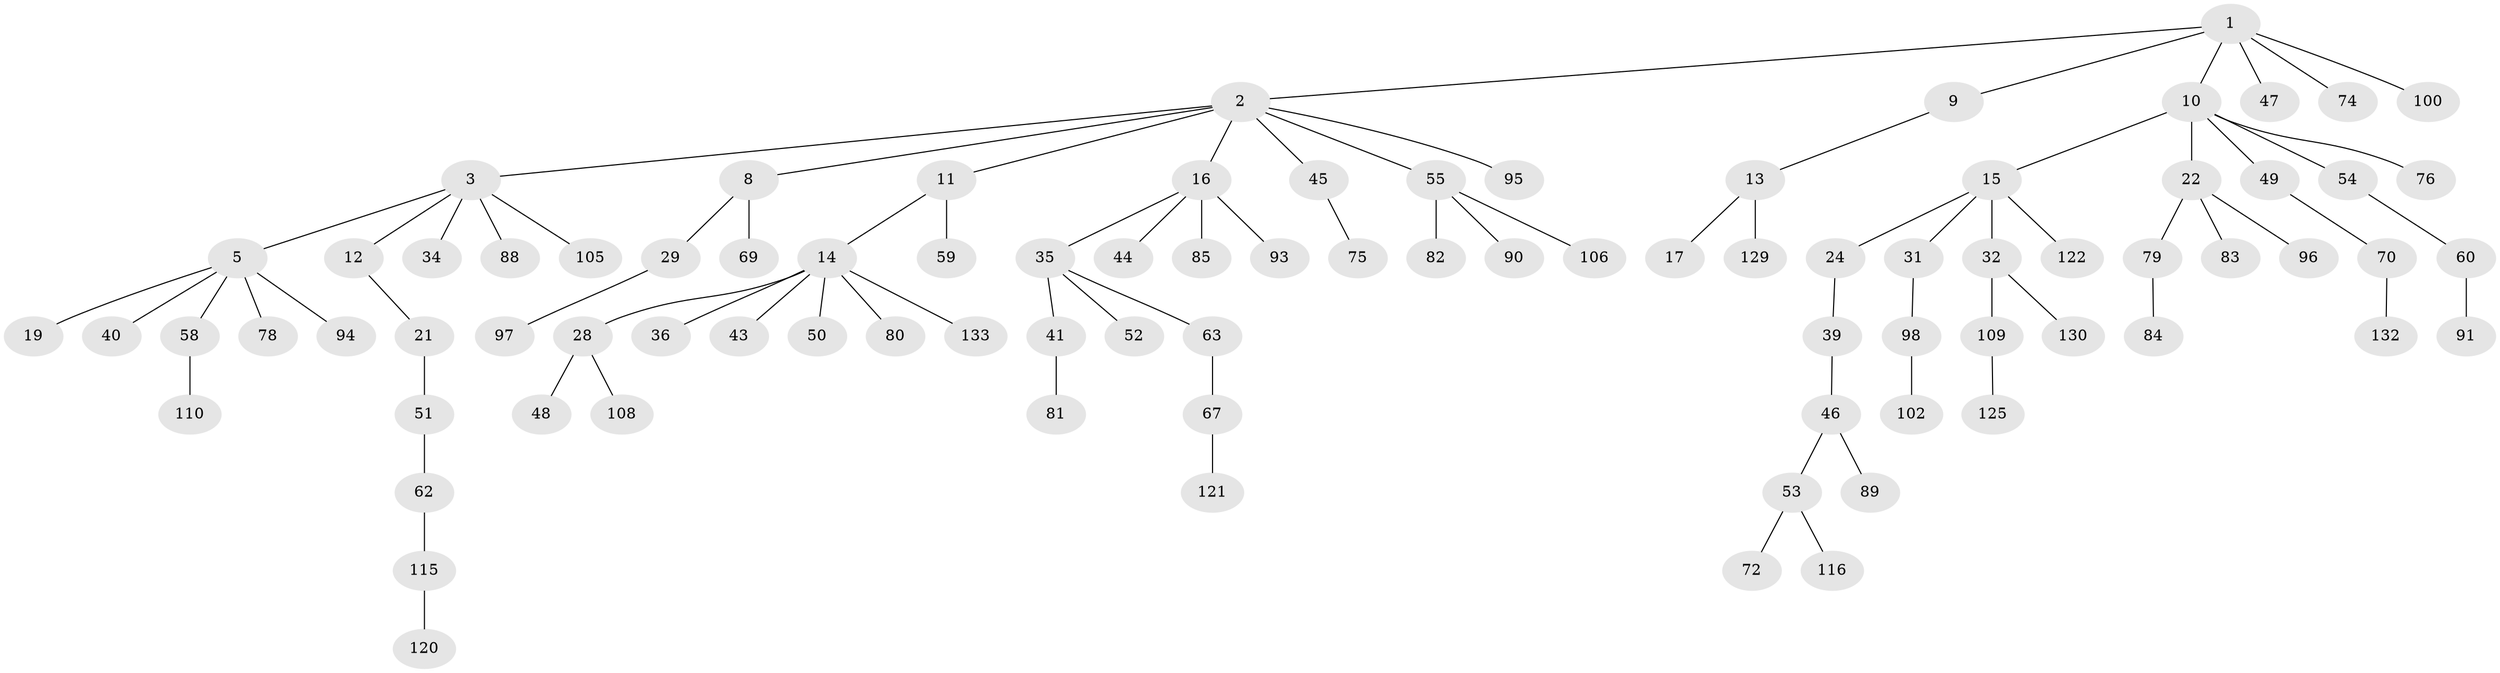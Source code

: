 // original degree distribution, {5: 0.04477611940298507, 3: 0.1791044776119403, 6: 0.007462686567164179, 2: 0.22388059701492538, 4: 0.04477611940298507, 8: 0.007462686567164179, 1: 0.4925373134328358}
// Generated by graph-tools (version 1.1) at 2025/42/03/06/25 10:42:04]
// undirected, 88 vertices, 87 edges
graph export_dot {
graph [start="1"]
  node [color=gray90,style=filled];
  1 [super="+7"];
  2 [super="+6"];
  3 [super="+4"];
  5 [super="+26"];
  8 [super="+18"];
  9;
  10 [super="+38"];
  11;
  12 [super="+23"];
  13 [super="+56"];
  14 [super="+27"];
  15 [super="+20"];
  16 [super="+25"];
  17 [super="+73"];
  19;
  21 [super="+37"];
  22 [super="+42"];
  24 [super="+30"];
  28;
  29 [super="+131"];
  31 [super="+68"];
  32 [super="+33"];
  34;
  35 [super="+71"];
  36;
  39;
  40;
  41 [super="+61"];
  43 [super="+77"];
  44 [super="+101"];
  45 [super="+123"];
  46 [super="+65"];
  47;
  48;
  49 [super="+66"];
  50;
  51 [super="+134"];
  52;
  53 [super="+64"];
  54 [super="+57"];
  55 [super="+87"];
  58 [super="+119"];
  59 [super="+127"];
  60 [super="+113"];
  62 [super="+114"];
  63 [super="+107"];
  67 [super="+86"];
  69;
  70 [super="+92"];
  72 [super="+103"];
  74;
  75;
  76 [super="+124"];
  78;
  79 [super="+117"];
  80;
  81;
  82;
  83 [super="+128"];
  84 [super="+111"];
  85;
  88;
  89;
  90;
  91;
  93;
  94;
  95 [super="+99"];
  96;
  97 [super="+104"];
  98;
  100;
  102;
  105;
  106;
  108;
  109 [super="+112"];
  110 [super="+126"];
  115 [super="+118"];
  116;
  120;
  121;
  122;
  125;
  129;
  130;
  132;
  133;
  1 -- 2;
  1 -- 47;
  1 -- 74;
  1 -- 100;
  1 -- 10;
  1 -- 9;
  2 -- 3;
  2 -- 11;
  2 -- 95;
  2 -- 16;
  2 -- 55;
  2 -- 8;
  2 -- 45;
  3 -- 105;
  3 -- 34;
  3 -- 5;
  3 -- 88;
  3 -- 12;
  5 -- 19;
  5 -- 40;
  5 -- 78;
  5 -- 94;
  5 -- 58;
  8 -- 29;
  8 -- 69;
  9 -- 13;
  10 -- 15;
  10 -- 22;
  10 -- 49;
  10 -- 76;
  10 -- 54;
  11 -- 14;
  11 -- 59;
  12 -- 21;
  13 -- 17;
  13 -- 129;
  14 -- 28;
  14 -- 36;
  14 -- 43;
  14 -- 50;
  14 -- 80;
  14 -- 133;
  15 -- 31;
  15 -- 32;
  15 -- 24;
  15 -- 122;
  16 -- 44;
  16 -- 85;
  16 -- 93;
  16 -- 35;
  21 -- 51;
  22 -- 83;
  22 -- 96;
  22 -- 79;
  24 -- 39;
  28 -- 48;
  28 -- 108;
  29 -- 97;
  31 -- 98;
  32 -- 109;
  32 -- 130;
  35 -- 41;
  35 -- 52;
  35 -- 63;
  39 -- 46;
  41 -- 81;
  45 -- 75;
  46 -- 53;
  46 -- 89;
  49 -- 70;
  51 -- 62;
  53 -- 72;
  53 -- 116;
  54 -- 60;
  55 -- 82;
  55 -- 90;
  55 -- 106;
  58 -- 110;
  60 -- 91;
  62 -- 115;
  63 -- 67;
  67 -- 121;
  70 -- 132;
  79 -- 84;
  98 -- 102;
  109 -- 125;
  115 -- 120;
}
